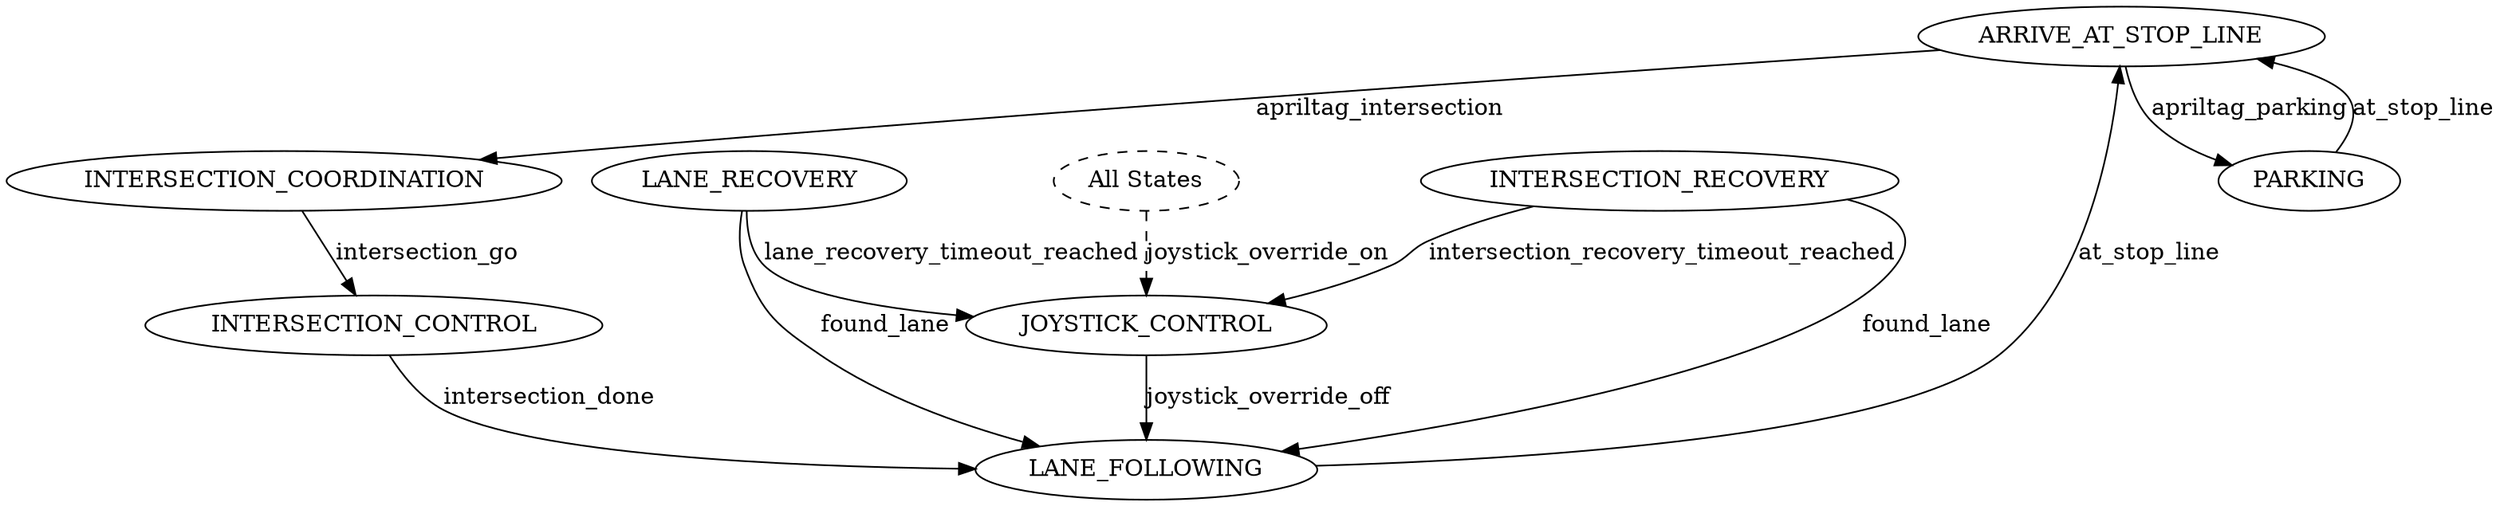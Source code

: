 // default.yaml
digraph {
	ARRIVE_AT_STOP_LINE [label=ARRIVE_AT_STOP_LINE]
	INTERSECTION_CONTROL [label=INTERSECTION_CONTROL]
	INTERSECTION_COORDINATION [label=INTERSECTION_COORDINATION]
	LANE_RECOVERY [label=LANE_RECOVERY]
	JOYSTICK_CONTROL [label=JOYSTICK_CONTROL]
	INTERSECTION_RECOVERY [label=INTERSECTION_RECOVERY]
	PARKING [label=PARKING]
	LANE_FOLLOWING [label=LANE_FOLLOWING]
	ARRIVE_AT_STOP_LINE -> INTERSECTION_COORDINATION [label=apriltag_intersection]
	ARRIVE_AT_STOP_LINE -> PARKING [label=apriltag_parking]
	INTERSECTION_CONTROL -> LANE_FOLLOWING [label=intersection_done]
	INTERSECTION_COORDINATION -> INTERSECTION_CONTROL [label=intersection_go]
	LANE_RECOVERY -> JOYSTICK_CONTROL [label=lane_recovery_timeout_reached]
	LANE_RECOVERY -> LANE_FOLLOWING [label=found_lane]
	JOYSTICK_CONTROL -> LANE_FOLLOWING [label=joystick_override_off]
	INTERSECTION_RECOVERY -> JOYSTICK_CONTROL [label=intersection_recovery_timeout_reached]
	INTERSECTION_RECOVERY -> LANE_FOLLOWING [label=found_lane]
	PARKING -> ARRIVE_AT_STOP_LINE [label=at_stop_line]
	LANE_FOLLOWING -> ARRIVE_AT_STOP_LINE [label=at_stop_line]
	ALL_STATES [label="All States" style=dashed]
	ALL_STATES -> JOYSTICK_CONTROL [label=joystick_override_on concentrate=false style=dashed]
}